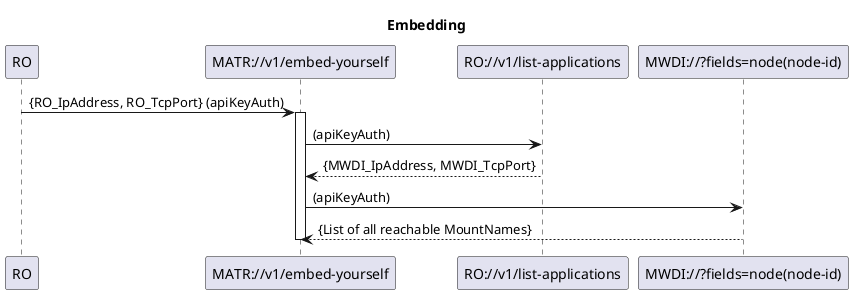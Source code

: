 @startuml 00x_Example
skinparam responseMessageBelowArrow true

title Embedding

participant "RO"
participant "MATR://v1/embed-yourself"
participant "RO://v1/list-applications"
participant "MWDI://?fields=node(node-id)"

"RO" -> "MATR://v1/embed-yourself": {RO_IpAddress, RO_TcpPort} (apiKeyAuth)

activate "MATR://v1/embed-yourself"
"MATR://v1/embed-yourself" -> "RO://v1/list-applications": (apiKeyAuth)
"RO://v1/list-applications" --> "MATR://v1/embed-yourself": {MWDI_IpAddress, MWDI_TcpPort}

"MATR://v1/embed-yourself" -> "MWDI://?fields=node(node-id)": (apiKeyAuth)
"MWDI://?fields=node(node-id)" --> "MATR://v1/embed-yourself": {List of all reachable MountNames}
deactivate "MATR://v1/embed-yourself"

@enduml
